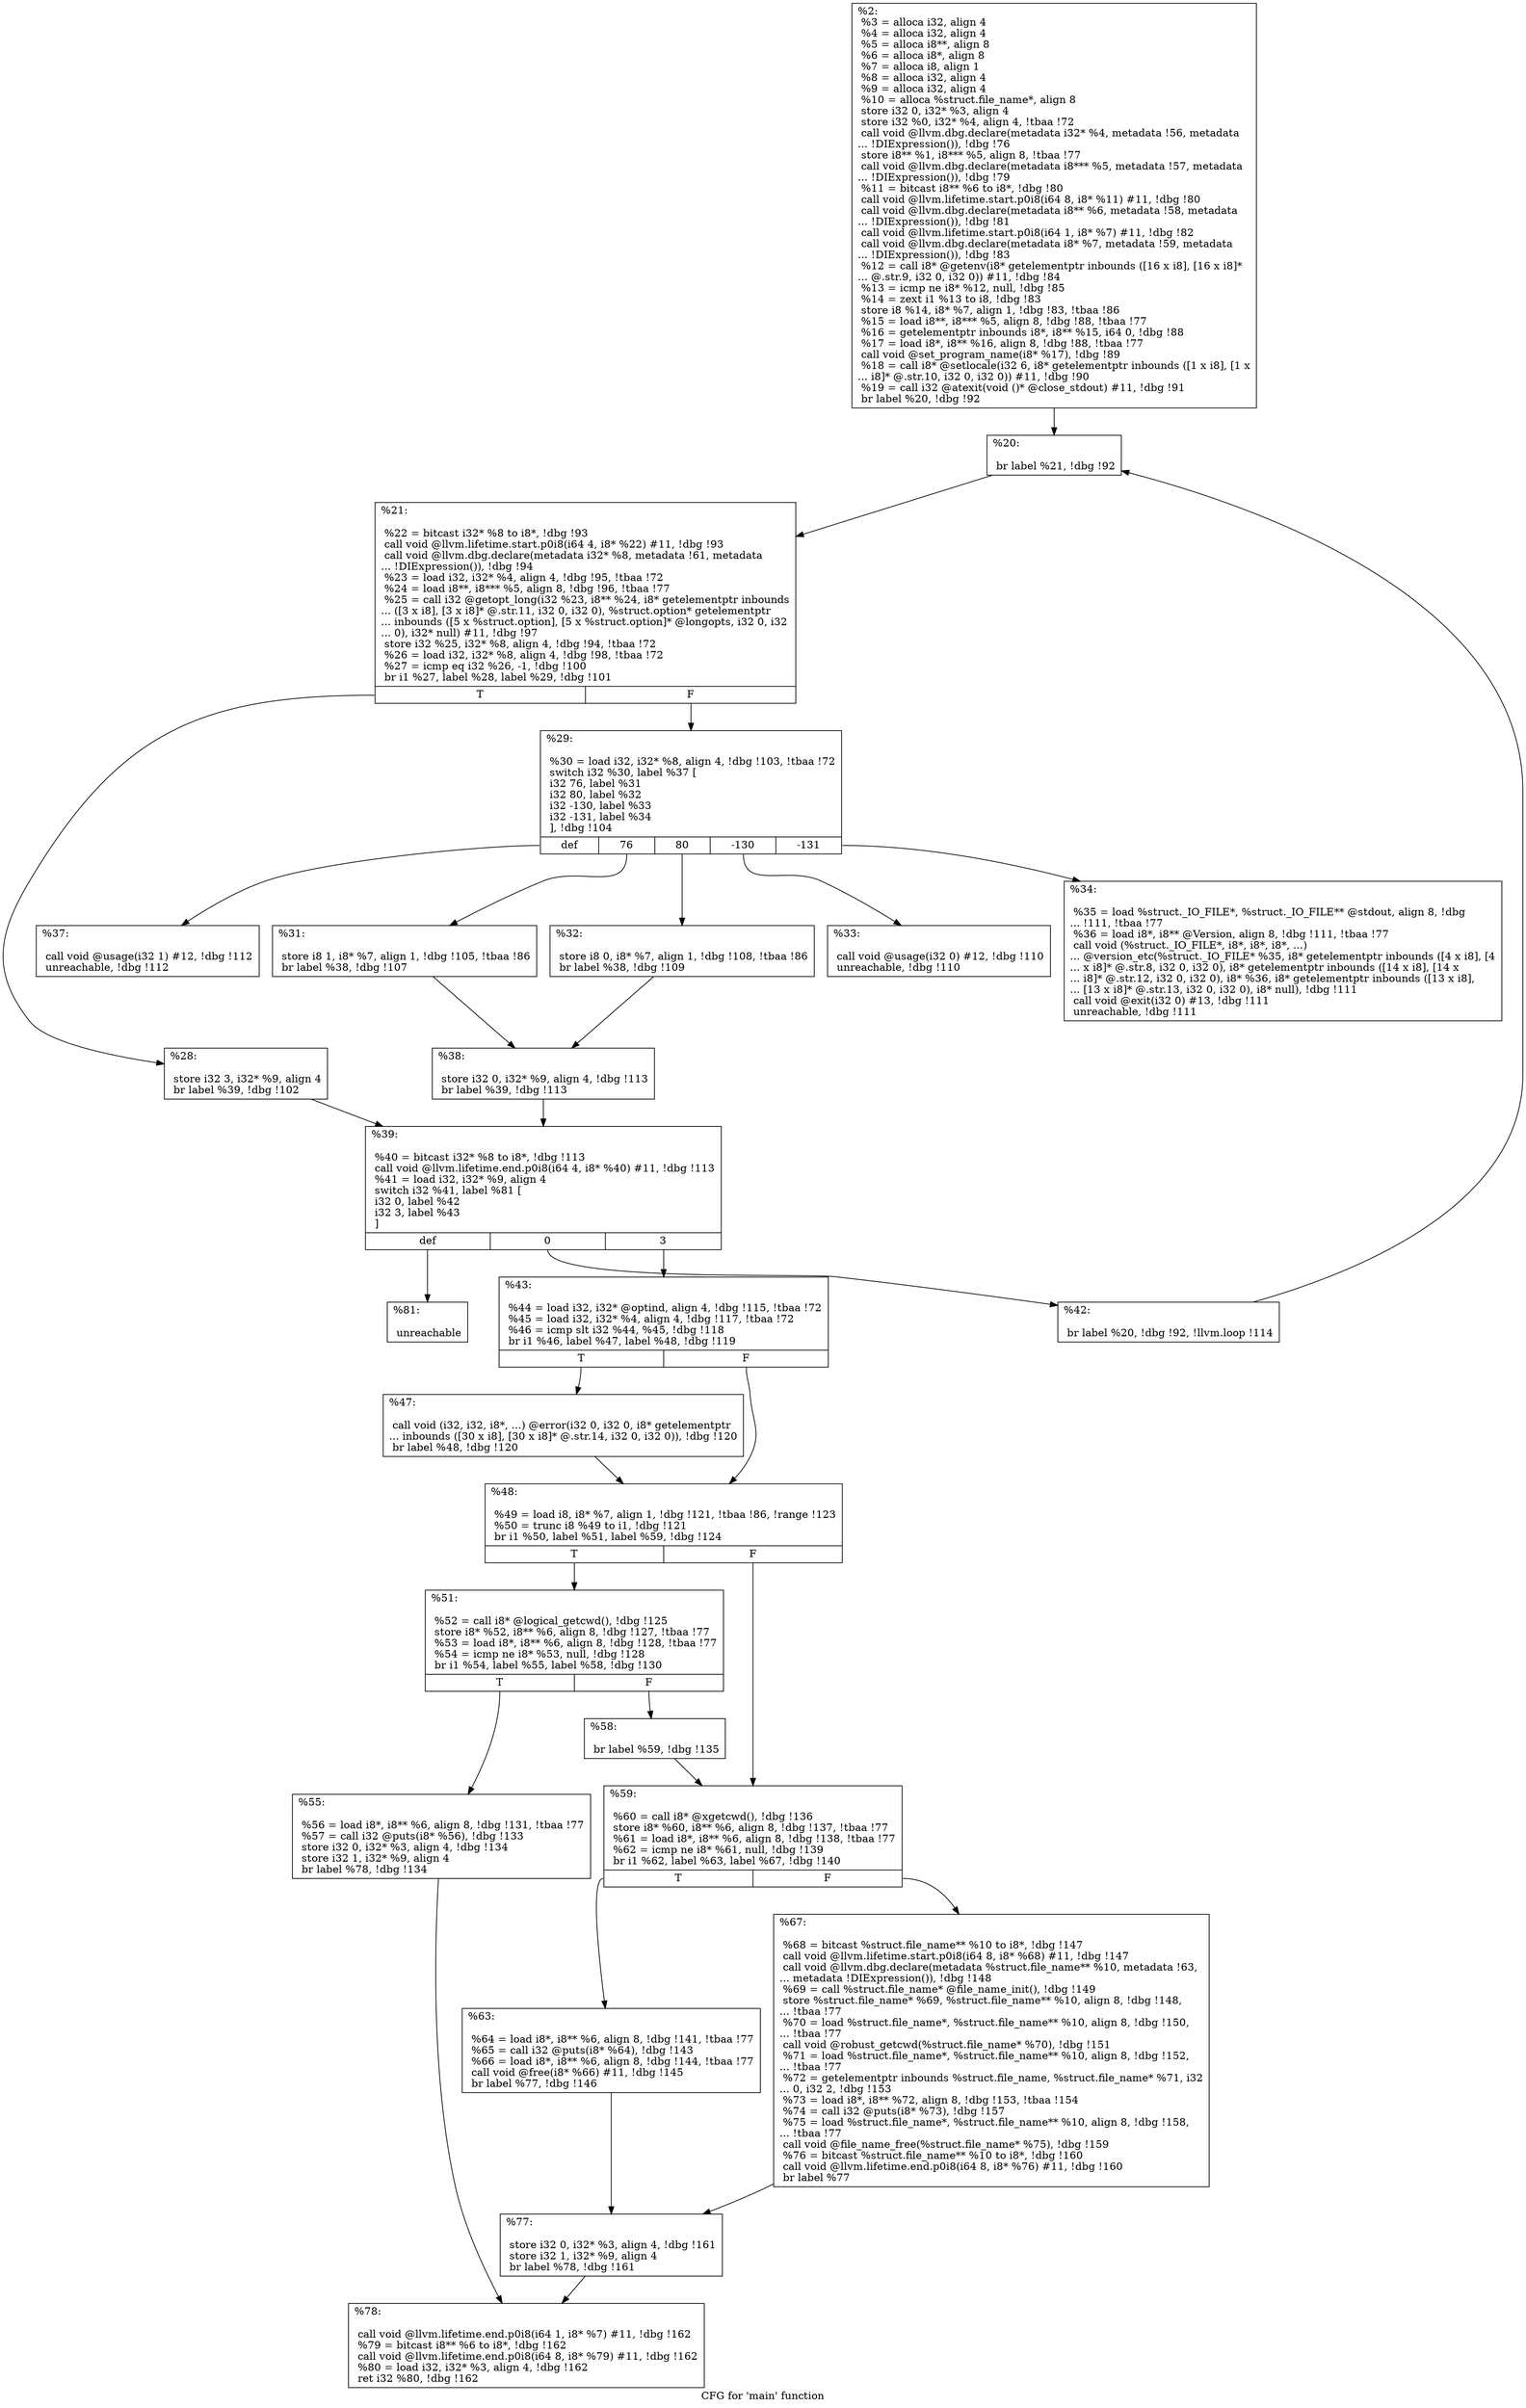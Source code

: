 digraph "CFG for 'main' function" {
	label="CFG for 'main' function";

	Node0xa6f810 [shape=record,label="{%2:\l  %3 = alloca i32, align 4\l  %4 = alloca i32, align 4\l  %5 = alloca i8**, align 8\l  %6 = alloca i8*, align 8\l  %7 = alloca i8, align 1\l  %8 = alloca i32, align 4\l  %9 = alloca i32, align 4\l  %10 = alloca %struct.file_name*, align 8\l  store i32 0, i32* %3, align 4\l  store i32 %0, i32* %4, align 4, !tbaa !72\l  call void @llvm.dbg.declare(metadata i32* %4, metadata !56, metadata\l... !DIExpression()), !dbg !76\l  store i8** %1, i8*** %5, align 8, !tbaa !77\l  call void @llvm.dbg.declare(metadata i8*** %5, metadata !57, metadata\l... !DIExpression()), !dbg !79\l  %11 = bitcast i8** %6 to i8*, !dbg !80\l  call void @llvm.lifetime.start.p0i8(i64 8, i8* %11) #11, !dbg !80\l  call void @llvm.dbg.declare(metadata i8** %6, metadata !58, metadata\l... !DIExpression()), !dbg !81\l  call void @llvm.lifetime.start.p0i8(i64 1, i8* %7) #11, !dbg !82\l  call void @llvm.dbg.declare(metadata i8* %7, metadata !59, metadata\l... !DIExpression()), !dbg !83\l  %12 = call i8* @getenv(i8* getelementptr inbounds ([16 x i8], [16 x i8]*\l... @.str.9, i32 0, i32 0)) #11, !dbg !84\l  %13 = icmp ne i8* %12, null, !dbg !85\l  %14 = zext i1 %13 to i8, !dbg !83\l  store i8 %14, i8* %7, align 1, !dbg !83, !tbaa !86\l  %15 = load i8**, i8*** %5, align 8, !dbg !88, !tbaa !77\l  %16 = getelementptr inbounds i8*, i8** %15, i64 0, !dbg !88\l  %17 = load i8*, i8** %16, align 8, !dbg !88, !tbaa !77\l  call void @set_program_name(i8* %17), !dbg !89\l  %18 = call i8* @setlocale(i32 6, i8* getelementptr inbounds ([1 x i8], [1 x\l... i8]* @.str.10, i32 0, i32 0)) #11, !dbg !90\l  %19 = call i32 @atexit(void ()* @close_stdout) #11, !dbg !91\l  br label %20, !dbg !92\l}"];
	Node0xa6f810 -> Node0xa6f930;
	Node0xa6f930 [shape=record,label="{%20:\l\l  br label %21, !dbg !92\l}"];
	Node0xa6f930 -> Node0xa6f980;
	Node0xa6f980 [shape=record,label="{%21:\l\l  %22 = bitcast i32* %8 to i8*, !dbg !93\l  call void @llvm.lifetime.start.p0i8(i64 4, i8* %22) #11, !dbg !93\l  call void @llvm.dbg.declare(metadata i32* %8, metadata !61, metadata\l... !DIExpression()), !dbg !94\l  %23 = load i32, i32* %4, align 4, !dbg !95, !tbaa !72\l  %24 = load i8**, i8*** %5, align 8, !dbg !96, !tbaa !77\l  %25 = call i32 @getopt_long(i32 %23, i8** %24, i8* getelementptr inbounds\l... ([3 x i8], [3 x i8]* @.str.11, i32 0, i32 0), %struct.option* getelementptr\l... inbounds ([5 x %struct.option], [5 x %struct.option]* @longopts, i32 0, i32\l... 0), i32* null) #11, !dbg !97\l  store i32 %25, i32* %8, align 4, !dbg !94, !tbaa !72\l  %26 = load i32, i32* %8, align 4, !dbg !98, !tbaa !72\l  %27 = icmp eq i32 %26, -1, !dbg !100\l  br i1 %27, label %28, label %29, !dbg !101\l|{<s0>T|<s1>F}}"];
	Node0xa6f980:s0 -> Node0xa6f9d0;
	Node0xa6f980:s1 -> Node0xa6fa20;
	Node0xa6f9d0 [shape=record,label="{%28:\l\l  store i32 3, i32* %9, align 4\l  br label %39, !dbg !102\l}"];
	Node0xa6f9d0 -> Node0xa6fc50;
	Node0xa6fa20 [shape=record,label="{%29:\l\l  %30 = load i32, i32* %8, align 4, !dbg !103, !tbaa !72\l  switch i32 %30, label %37 [\l    i32 76, label %31\l    i32 80, label %32\l    i32 -130, label %33\l    i32 -131, label %34\l  ], !dbg !104\l|{<s0>def|<s1>76|<s2>80|<s3>-130|<s4>-131}}"];
	Node0xa6fa20:s0 -> Node0xa6fbb0;
	Node0xa6fa20:s1 -> Node0xa6fa70;
	Node0xa6fa20:s2 -> Node0xa6fac0;
	Node0xa6fa20:s3 -> Node0xa6fb10;
	Node0xa6fa20:s4 -> Node0xa6fb60;
	Node0xa6fa70 [shape=record,label="{%31:\l\l  store i8 1, i8* %7, align 1, !dbg !105, !tbaa !86\l  br label %38, !dbg !107\l}"];
	Node0xa6fa70 -> Node0xa6fc00;
	Node0xa6fac0 [shape=record,label="{%32:\l\l  store i8 0, i8* %7, align 1, !dbg !108, !tbaa !86\l  br label %38, !dbg !109\l}"];
	Node0xa6fac0 -> Node0xa6fc00;
	Node0xa6fb10 [shape=record,label="{%33:\l\l  call void @usage(i32 0) #12, !dbg !110\l  unreachable, !dbg !110\l}"];
	Node0xa6fb60 [shape=record,label="{%34:\l\l  %35 = load %struct._IO_FILE*, %struct._IO_FILE** @stdout, align 8, !dbg\l... !111, !tbaa !77\l  %36 = load i8*, i8** @Version, align 8, !dbg !111, !tbaa !77\l  call void (%struct._IO_FILE*, i8*, i8*, i8*, ...)\l... @version_etc(%struct._IO_FILE* %35, i8* getelementptr inbounds ([4 x i8], [4\l... x i8]* @.str.8, i32 0, i32 0), i8* getelementptr inbounds ([14 x i8], [14 x\l... i8]* @.str.12, i32 0, i32 0), i8* %36, i8* getelementptr inbounds ([13 x i8],\l... [13 x i8]* @.str.13, i32 0, i32 0), i8* null), !dbg !111\l  call void @exit(i32 0) #13, !dbg !111\l  unreachable, !dbg !111\l}"];
	Node0xa6fbb0 [shape=record,label="{%37:\l\l  call void @usage(i32 1) #12, !dbg !112\l  unreachable, !dbg !112\l}"];
	Node0xa6fc00 [shape=record,label="{%38:\l\l  store i32 0, i32* %9, align 4, !dbg !113\l  br label %39, !dbg !113\l}"];
	Node0xa6fc00 -> Node0xa6fc50;
	Node0xa6fc50 [shape=record,label="{%39:\l\l  %40 = bitcast i32* %8 to i8*, !dbg !113\l  call void @llvm.lifetime.end.p0i8(i64 4, i8* %40) #11, !dbg !113\l  %41 = load i32, i32* %9, align 4\l  switch i32 %41, label %81 [\l    i32 0, label %42\l    i32 3, label %43\l  ]\l|{<s0>def|<s1>0|<s2>3}}"];
	Node0xa6fc50:s0 -> Node0xa70060;
	Node0xa6fc50:s1 -> Node0xa6fca0;
	Node0xa6fc50:s2 -> Node0xa6fcf0;
	Node0xa6fca0 [shape=record,label="{%42:\l\l  br label %20, !dbg !92, !llvm.loop !114\l}"];
	Node0xa6fca0 -> Node0xa6f930;
	Node0xa6fcf0 [shape=record,label="{%43:\l\l  %44 = load i32, i32* @optind, align 4, !dbg !115, !tbaa !72\l  %45 = load i32, i32* %4, align 4, !dbg !117, !tbaa !72\l  %46 = icmp slt i32 %44, %45, !dbg !118\l  br i1 %46, label %47, label %48, !dbg !119\l|{<s0>T|<s1>F}}"];
	Node0xa6fcf0:s0 -> Node0xa6fd40;
	Node0xa6fcf0:s1 -> Node0xa6fd90;
	Node0xa6fd40 [shape=record,label="{%47:\l\l  call void (i32, i32, i8*, ...) @error(i32 0, i32 0, i8* getelementptr\l... inbounds ([30 x i8], [30 x i8]* @.str.14, i32 0, i32 0)), !dbg !120\l  br label %48, !dbg !120\l}"];
	Node0xa6fd40 -> Node0xa6fd90;
	Node0xa6fd90 [shape=record,label="{%48:\l\l  %49 = load i8, i8* %7, align 1, !dbg !121, !tbaa !86, !range !123\l  %50 = trunc i8 %49 to i1, !dbg !121\l  br i1 %50, label %51, label %59, !dbg !124\l|{<s0>T|<s1>F}}"];
	Node0xa6fd90:s0 -> Node0xa6fde0;
	Node0xa6fd90:s1 -> Node0xa6fed0;
	Node0xa6fde0 [shape=record,label="{%51:\l\l  %52 = call i8* @logical_getcwd(), !dbg !125\l  store i8* %52, i8** %6, align 8, !dbg !127, !tbaa !77\l  %53 = load i8*, i8** %6, align 8, !dbg !128, !tbaa !77\l  %54 = icmp ne i8* %53, null, !dbg !128\l  br i1 %54, label %55, label %58, !dbg !130\l|{<s0>T|<s1>F}}"];
	Node0xa6fde0:s0 -> Node0xa6fe30;
	Node0xa6fde0:s1 -> Node0xa6fe80;
	Node0xa6fe30 [shape=record,label="{%55:\l\l  %56 = load i8*, i8** %6, align 8, !dbg !131, !tbaa !77\l  %57 = call i32 @puts(i8* %56), !dbg !133\l  store i32 0, i32* %3, align 4, !dbg !134\l  store i32 1, i32* %9, align 4\l  br label %78, !dbg !134\l}"];
	Node0xa6fe30 -> Node0xa70010;
	Node0xa6fe80 [shape=record,label="{%58:\l\l  br label %59, !dbg !135\l}"];
	Node0xa6fe80 -> Node0xa6fed0;
	Node0xa6fed0 [shape=record,label="{%59:\l\l  %60 = call i8* @xgetcwd(), !dbg !136\l  store i8* %60, i8** %6, align 8, !dbg !137, !tbaa !77\l  %61 = load i8*, i8** %6, align 8, !dbg !138, !tbaa !77\l  %62 = icmp ne i8* %61, null, !dbg !139\l  br i1 %62, label %63, label %67, !dbg !140\l|{<s0>T|<s1>F}}"];
	Node0xa6fed0:s0 -> Node0xa6ff20;
	Node0xa6fed0:s1 -> Node0xa6ff70;
	Node0xa6ff20 [shape=record,label="{%63:\l\l  %64 = load i8*, i8** %6, align 8, !dbg !141, !tbaa !77\l  %65 = call i32 @puts(i8* %64), !dbg !143\l  %66 = load i8*, i8** %6, align 8, !dbg !144, !tbaa !77\l  call void @free(i8* %66) #11, !dbg !145\l  br label %77, !dbg !146\l}"];
	Node0xa6ff20 -> Node0xa6ffc0;
	Node0xa6ff70 [shape=record,label="{%67:\l\l  %68 = bitcast %struct.file_name** %10 to i8*, !dbg !147\l  call void @llvm.lifetime.start.p0i8(i64 8, i8* %68) #11, !dbg !147\l  call void @llvm.dbg.declare(metadata %struct.file_name** %10, metadata !63,\l... metadata !DIExpression()), !dbg !148\l  %69 = call %struct.file_name* @file_name_init(), !dbg !149\l  store %struct.file_name* %69, %struct.file_name** %10, align 8, !dbg !148,\l... !tbaa !77\l  %70 = load %struct.file_name*, %struct.file_name** %10, align 8, !dbg !150,\l... !tbaa !77\l  call void @robust_getcwd(%struct.file_name* %70), !dbg !151\l  %71 = load %struct.file_name*, %struct.file_name** %10, align 8, !dbg !152,\l... !tbaa !77\l  %72 = getelementptr inbounds %struct.file_name, %struct.file_name* %71, i32\l... 0, i32 2, !dbg !153\l  %73 = load i8*, i8** %72, align 8, !dbg !153, !tbaa !154\l  %74 = call i32 @puts(i8* %73), !dbg !157\l  %75 = load %struct.file_name*, %struct.file_name** %10, align 8, !dbg !158,\l... !tbaa !77\l  call void @file_name_free(%struct.file_name* %75), !dbg !159\l  %76 = bitcast %struct.file_name** %10 to i8*, !dbg !160\l  call void @llvm.lifetime.end.p0i8(i64 8, i8* %76) #11, !dbg !160\l  br label %77\l}"];
	Node0xa6ff70 -> Node0xa6ffc0;
	Node0xa6ffc0 [shape=record,label="{%77:\l\l  store i32 0, i32* %3, align 4, !dbg !161\l  store i32 1, i32* %9, align 4\l  br label %78, !dbg !161\l}"];
	Node0xa6ffc0 -> Node0xa70010;
	Node0xa70010 [shape=record,label="{%78:\l\l  call void @llvm.lifetime.end.p0i8(i64 1, i8* %7) #11, !dbg !162\l  %79 = bitcast i8** %6 to i8*, !dbg !162\l  call void @llvm.lifetime.end.p0i8(i64 8, i8* %79) #11, !dbg !162\l  %80 = load i32, i32* %3, align 4, !dbg !162\l  ret i32 %80, !dbg !162\l}"];
	Node0xa70060 [shape=record,label="{%81:\l\l  unreachable\l}"];
}
